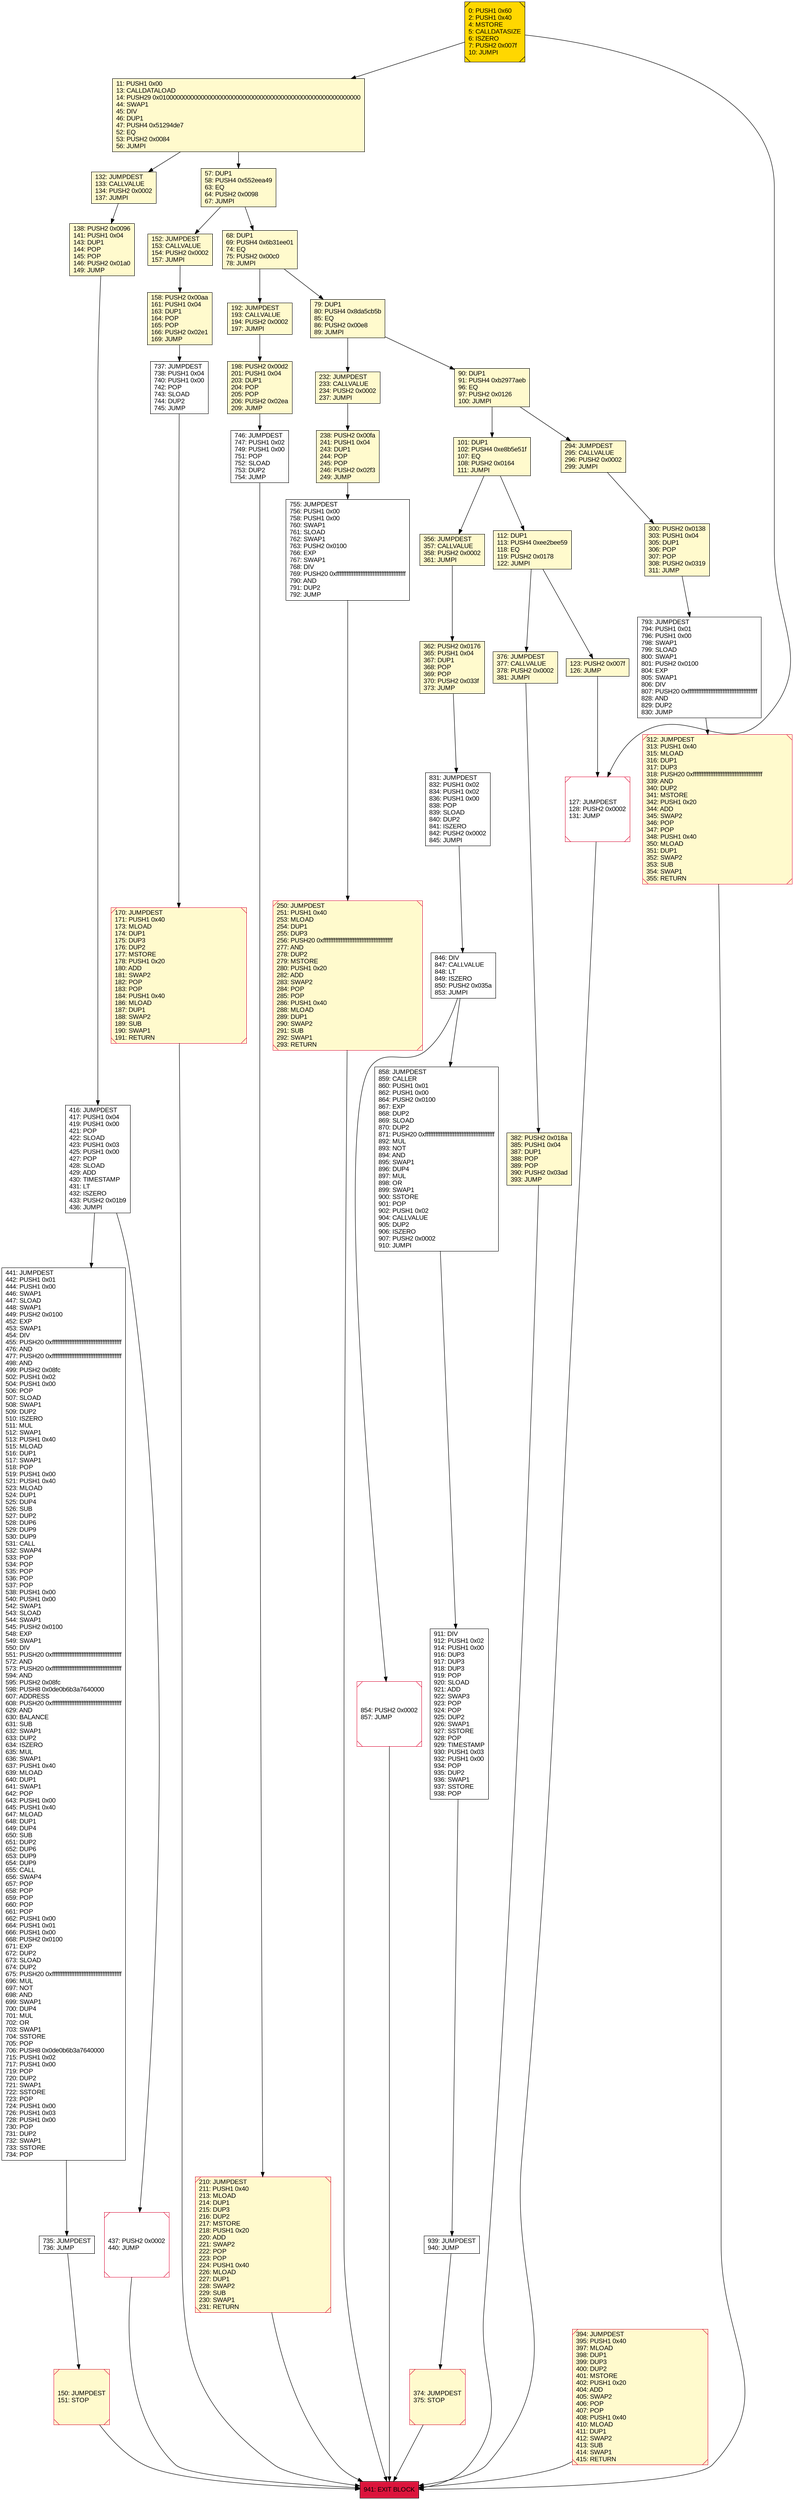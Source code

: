 digraph G {
bgcolor=transparent rankdir=UD;
node [shape=box style=filled color=black fillcolor=white fontname=arial fontcolor=black];
755 [label="755: JUMPDEST\l756: PUSH1 0x00\l758: PUSH1 0x00\l760: SWAP1\l761: SLOAD\l762: SWAP1\l763: PUSH2 0x0100\l766: EXP\l767: SWAP1\l768: DIV\l769: PUSH20 0xffffffffffffffffffffffffffffffffffffffff\l790: AND\l791: DUP2\l792: JUMP\l" ];
150 [label="150: JUMPDEST\l151: STOP\l" fillcolor=lemonchiffon shape=Msquare color=crimson ];
737 [label="737: JUMPDEST\l738: PUSH1 0x04\l740: PUSH1 0x00\l742: POP\l743: SLOAD\l744: DUP2\l745: JUMP\l" ];
382 [label="382: PUSH2 0x018a\l385: PUSH1 0x04\l387: DUP1\l388: POP\l389: POP\l390: PUSH2 0x03ad\l393: JUMP\l" fillcolor=lemonchiffon ];
152 [label="152: JUMPDEST\l153: CALLVALUE\l154: PUSH2 0x0002\l157: JUMPI\l" fillcolor=lemonchiffon ];
793 [label="793: JUMPDEST\l794: PUSH1 0x01\l796: PUSH1 0x00\l798: SWAP1\l799: SLOAD\l800: SWAP1\l801: PUSH2 0x0100\l804: EXP\l805: SWAP1\l806: DIV\l807: PUSH20 0xffffffffffffffffffffffffffffffffffffffff\l828: AND\l829: DUP2\l830: JUMP\l" ];
79 [label="79: DUP1\l80: PUSH4 0x8da5cb5b\l85: EQ\l86: PUSH2 0x00e8\l89: JUMPI\l" fillcolor=lemonchiffon ];
362 [label="362: PUSH2 0x0176\l365: PUSH1 0x04\l367: DUP1\l368: POP\l369: POP\l370: PUSH2 0x033f\l373: JUMP\l" fillcolor=lemonchiffon ];
0 [label="0: PUSH1 0x60\l2: PUSH1 0x40\l4: MSTORE\l5: CALLDATASIZE\l6: ISZERO\l7: PUSH2 0x007f\l10: JUMPI\l" fillcolor=lemonchiffon shape=Msquare fillcolor=gold ];
11 [label="11: PUSH1 0x00\l13: CALLDATALOAD\l14: PUSH29 0x0100000000000000000000000000000000000000000000000000000000\l44: SWAP1\l45: DIV\l46: DUP1\l47: PUSH4 0x51294de7\l52: EQ\l53: PUSH2 0x0084\l56: JUMPI\l" fillcolor=lemonchiffon ];
746 [label="746: JUMPDEST\l747: PUSH1 0x02\l749: PUSH1 0x00\l751: POP\l752: SLOAD\l753: DUP2\l754: JUMP\l" ];
941 [label="941: JUMPDEST\l942: PUSH1 0x03\l944: PUSH1 0x00\l946: POP\l947: SLOAD\l948: DUP2\l949: JUMP\l" ];
127 [label="127: JUMPDEST\l128: PUSH2 0x0002\l131: JUMP\l" shape=Msquare color=crimson ];
831 [label="831: JUMPDEST\l832: PUSH1 0x02\l834: PUSH1 0x02\l836: PUSH1 0x00\l838: POP\l839: SLOAD\l840: DUP2\l841: ISZERO\l842: PUSH2 0x0002\l845: JUMPI\l" ];
300 [label="300: PUSH2 0x0138\l303: PUSH1 0x04\l305: DUP1\l306: POP\l307: POP\l308: PUSH2 0x0319\l311: JUMP\l" fillcolor=lemonchiffon ];
132 [label="132: JUMPDEST\l133: CALLVALUE\l134: PUSH2 0x0002\l137: JUMPI\l" fillcolor=lemonchiffon ];
170 [label="170: JUMPDEST\l171: PUSH1 0x40\l173: MLOAD\l174: DUP1\l175: DUP3\l176: DUP2\l177: MSTORE\l178: PUSH1 0x20\l180: ADD\l181: SWAP2\l182: POP\l183: POP\l184: PUSH1 0x40\l186: MLOAD\l187: DUP1\l188: SWAP2\l189: SUB\l190: SWAP1\l191: RETURN\l" fillcolor=lemonchiffon shape=Msquare color=crimson ];
90 [label="90: DUP1\l91: PUSH4 0xb2977aeb\l96: EQ\l97: PUSH2 0x0126\l100: JUMPI\l" fillcolor=lemonchiffon ];
939 [label="939: JUMPDEST\l940: JUMP\l" ];
192 [label="192: JUMPDEST\l193: CALLVALUE\l194: PUSH2 0x0002\l197: JUMPI\l" fillcolor=lemonchiffon ];
437 [label="437: PUSH2 0x0002\l440: JUMP\l" shape=Msquare color=crimson ];
158 [label="158: PUSH2 0x00aa\l161: PUSH1 0x04\l163: DUP1\l164: POP\l165: POP\l166: PUSH2 0x02e1\l169: JUMP\l" fillcolor=lemonchiffon ];
210 [label="210: JUMPDEST\l211: PUSH1 0x40\l213: MLOAD\l214: DUP1\l215: DUP3\l216: DUP2\l217: MSTORE\l218: PUSH1 0x20\l220: ADD\l221: SWAP2\l222: POP\l223: POP\l224: PUSH1 0x40\l226: MLOAD\l227: DUP1\l228: SWAP2\l229: SUB\l230: SWAP1\l231: RETURN\l" fillcolor=lemonchiffon shape=Msquare color=crimson ];
374 [label="374: JUMPDEST\l375: STOP\l" fillcolor=lemonchiffon shape=Msquare color=crimson ];
101 [label="101: DUP1\l102: PUSH4 0xe8b5e51f\l107: EQ\l108: PUSH2 0x0164\l111: JUMPI\l" fillcolor=lemonchiffon ];
198 [label="198: PUSH2 0x00d2\l201: PUSH1 0x04\l203: DUP1\l204: POP\l205: POP\l206: PUSH2 0x02ea\l209: JUMP\l" fillcolor=lemonchiffon ];
376 [label="376: JUMPDEST\l377: CALLVALUE\l378: PUSH2 0x0002\l381: JUMPI\l" fillcolor=lemonchiffon ];
123 [label="123: PUSH2 0x007f\l126: JUMP\l" fillcolor=lemonchiffon ];
735 [label="735: JUMPDEST\l736: JUMP\l" ];
112 [label="112: DUP1\l113: PUSH4 0xee2bee59\l118: EQ\l119: PUSH2 0x0178\l122: JUMPI\l" fillcolor=lemonchiffon ];
941 [label="941: EXIT BLOCK\l" fillcolor=crimson ];
138 [label="138: PUSH2 0x0096\l141: PUSH1 0x04\l143: DUP1\l144: POP\l145: POP\l146: PUSH2 0x01a0\l149: JUMP\l" fillcolor=lemonchiffon ];
250 [label="250: JUMPDEST\l251: PUSH1 0x40\l253: MLOAD\l254: DUP1\l255: DUP3\l256: PUSH20 0xffffffffffffffffffffffffffffffffffffffff\l277: AND\l278: DUP2\l279: MSTORE\l280: PUSH1 0x20\l282: ADD\l283: SWAP2\l284: POP\l285: POP\l286: PUSH1 0x40\l288: MLOAD\l289: DUP1\l290: SWAP2\l291: SUB\l292: SWAP1\l293: RETURN\l" fillcolor=lemonchiffon shape=Msquare color=crimson ];
858 [label="858: JUMPDEST\l859: CALLER\l860: PUSH1 0x01\l862: PUSH1 0x00\l864: PUSH2 0x0100\l867: EXP\l868: DUP2\l869: SLOAD\l870: DUP2\l871: PUSH20 0xffffffffffffffffffffffffffffffffffffffff\l892: MUL\l893: NOT\l894: AND\l895: SWAP1\l896: DUP4\l897: MUL\l898: OR\l899: SWAP1\l900: SSTORE\l901: POP\l902: PUSH1 0x02\l904: CALLVALUE\l905: DUP2\l906: ISZERO\l907: PUSH2 0x0002\l910: JUMPI\l" ];
911 [label="911: DIV\l912: PUSH1 0x02\l914: PUSH1 0x00\l916: DUP3\l917: DUP3\l918: DUP3\l919: POP\l920: SLOAD\l921: ADD\l922: SWAP3\l923: POP\l924: POP\l925: DUP2\l926: SWAP1\l927: SSTORE\l928: POP\l929: TIMESTAMP\l930: PUSH1 0x03\l932: PUSH1 0x00\l934: POP\l935: DUP2\l936: SWAP1\l937: SSTORE\l938: POP\l" ];
68 [label="68: DUP1\l69: PUSH4 0x6b31ee01\l74: EQ\l75: PUSH2 0x00c0\l78: JUMPI\l" fillcolor=lemonchiffon ];
312 [label="312: JUMPDEST\l313: PUSH1 0x40\l315: MLOAD\l316: DUP1\l317: DUP3\l318: PUSH20 0xffffffffffffffffffffffffffffffffffffffff\l339: AND\l340: DUP2\l341: MSTORE\l342: PUSH1 0x20\l344: ADD\l345: SWAP2\l346: POP\l347: POP\l348: PUSH1 0x40\l350: MLOAD\l351: DUP1\l352: SWAP2\l353: SUB\l354: SWAP1\l355: RETURN\l" fillcolor=lemonchiffon shape=Msquare color=crimson ];
846 [label="846: DIV\l847: CALLVALUE\l848: LT\l849: ISZERO\l850: PUSH2 0x035a\l853: JUMPI\l" ];
57 [label="57: DUP1\l58: PUSH4 0x552eea49\l63: EQ\l64: PUSH2 0x0098\l67: JUMPI\l" fillcolor=lemonchiffon ];
232 [label="232: JUMPDEST\l233: CALLVALUE\l234: PUSH2 0x0002\l237: JUMPI\l" fillcolor=lemonchiffon ];
356 [label="356: JUMPDEST\l357: CALLVALUE\l358: PUSH2 0x0002\l361: JUMPI\l" fillcolor=lemonchiffon ];
394 [label="394: JUMPDEST\l395: PUSH1 0x40\l397: MLOAD\l398: DUP1\l399: DUP3\l400: DUP2\l401: MSTORE\l402: PUSH1 0x20\l404: ADD\l405: SWAP2\l406: POP\l407: POP\l408: PUSH1 0x40\l410: MLOAD\l411: DUP1\l412: SWAP2\l413: SUB\l414: SWAP1\l415: RETURN\l" fillcolor=lemonchiffon shape=Msquare color=crimson ];
441 [label="441: JUMPDEST\l442: PUSH1 0x01\l444: PUSH1 0x00\l446: SWAP1\l447: SLOAD\l448: SWAP1\l449: PUSH2 0x0100\l452: EXP\l453: SWAP1\l454: DIV\l455: PUSH20 0xffffffffffffffffffffffffffffffffffffffff\l476: AND\l477: PUSH20 0xffffffffffffffffffffffffffffffffffffffff\l498: AND\l499: PUSH2 0x08fc\l502: PUSH1 0x02\l504: PUSH1 0x00\l506: POP\l507: SLOAD\l508: SWAP1\l509: DUP2\l510: ISZERO\l511: MUL\l512: SWAP1\l513: PUSH1 0x40\l515: MLOAD\l516: DUP1\l517: SWAP1\l518: POP\l519: PUSH1 0x00\l521: PUSH1 0x40\l523: MLOAD\l524: DUP1\l525: DUP4\l526: SUB\l527: DUP2\l528: DUP6\l529: DUP9\l530: DUP9\l531: CALL\l532: SWAP4\l533: POP\l534: POP\l535: POP\l536: POP\l537: POP\l538: PUSH1 0x00\l540: PUSH1 0x00\l542: SWAP1\l543: SLOAD\l544: SWAP1\l545: PUSH2 0x0100\l548: EXP\l549: SWAP1\l550: DIV\l551: PUSH20 0xffffffffffffffffffffffffffffffffffffffff\l572: AND\l573: PUSH20 0xffffffffffffffffffffffffffffffffffffffff\l594: AND\l595: PUSH2 0x08fc\l598: PUSH8 0x0de0b6b3a7640000\l607: ADDRESS\l608: PUSH20 0xffffffffffffffffffffffffffffffffffffffff\l629: AND\l630: BALANCE\l631: SUB\l632: SWAP1\l633: DUP2\l634: ISZERO\l635: MUL\l636: SWAP1\l637: PUSH1 0x40\l639: MLOAD\l640: DUP1\l641: SWAP1\l642: POP\l643: PUSH1 0x00\l645: PUSH1 0x40\l647: MLOAD\l648: DUP1\l649: DUP4\l650: SUB\l651: DUP2\l652: DUP6\l653: DUP9\l654: DUP9\l655: CALL\l656: SWAP4\l657: POP\l658: POP\l659: POP\l660: POP\l661: POP\l662: PUSH1 0x00\l664: PUSH1 0x01\l666: PUSH1 0x00\l668: PUSH2 0x0100\l671: EXP\l672: DUP2\l673: SLOAD\l674: DUP2\l675: PUSH20 0xffffffffffffffffffffffffffffffffffffffff\l696: MUL\l697: NOT\l698: AND\l699: SWAP1\l700: DUP4\l701: MUL\l702: OR\l703: SWAP1\l704: SSTORE\l705: POP\l706: PUSH8 0x0de0b6b3a7640000\l715: PUSH1 0x02\l717: PUSH1 0x00\l719: POP\l720: DUP2\l721: SWAP1\l722: SSTORE\l723: POP\l724: PUSH1 0x00\l726: PUSH1 0x03\l728: PUSH1 0x00\l730: POP\l731: DUP2\l732: SWAP1\l733: SSTORE\l734: POP\l" ];
294 [label="294: JUMPDEST\l295: CALLVALUE\l296: PUSH2 0x0002\l299: JUMPI\l" fillcolor=lemonchiffon ];
416 [label="416: JUMPDEST\l417: PUSH1 0x04\l419: PUSH1 0x00\l421: POP\l422: SLOAD\l423: PUSH1 0x03\l425: PUSH1 0x00\l427: POP\l428: SLOAD\l429: ADD\l430: TIMESTAMP\l431: LT\l432: ISZERO\l433: PUSH2 0x01b9\l436: JUMPI\l" ];
238 [label="238: PUSH2 0x00fa\l241: PUSH1 0x04\l243: DUP1\l244: POP\l245: POP\l246: PUSH2 0x02f3\l249: JUMP\l" fillcolor=lemonchiffon ];
854 [label="854: PUSH2 0x0002\l857: JUMP\l" shape=Msquare color=crimson ];
416 -> 441;
0 -> 11;
312 -> 941;
846 -> 858;
858 -> 911;
0 -> 127;
112 -> 376;
11 -> 132;
394 -> 941;
362 -> 831;
737 -> 170;
90 -> 294;
127 -> 941;
416 -> 437;
123 -> 127;
68 -> 79;
793 -> 312;
150 -> 941;
198 -> 746;
57 -> 152;
68 -> 192;
79 -> 232;
437 -> 941;
911 -> 939;
170 -> 941;
90 -> 101;
238 -> 755;
11 -> 57;
356 -> 362;
250 -> 941;
112 -> 123;
382 -> 941;
101 -> 112;
210 -> 941;
232 -> 238;
374 -> 941;
854 -> 941;
441 -> 735;
846 -> 854;
138 -> 416;
101 -> 356;
57 -> 68;
79 -> 90;
300 -> 793;
376 -> 382;
294 -> 300;
158 -> 737;
152 -> 158;
735 -> 150;
746 -> 210;
755 -> 250;
132 -> 138;
192 -> 198;
831 -> 846;
939 -> 374;
}